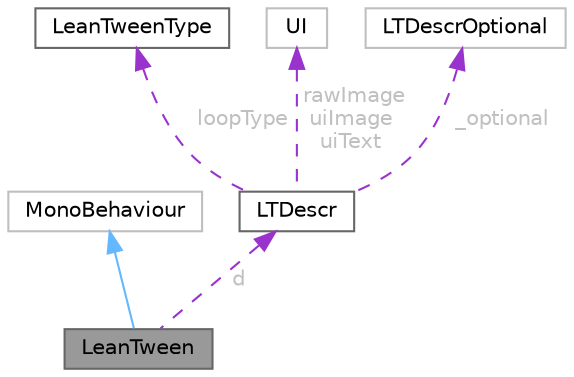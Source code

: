 digraph "LeanTween"
{
 // LATEX_PDF_SIZE
  bgcolor="transparent";
  edge [fontname=Helvetica,fontsize=10,labelfontname=Helvetica,labelfontsize=10];
  node [fontname=Helvetica,fontsize=10,shape=box,height=0.2,width=0.4];
  Node1 [id="Node000001",label="LeanTween",height=0.2,width=0.4,color="gray40", fillcolor="grey60", style="filled", fontcolor="black",tooltip=" "];
  Node2 -> Node1 [id="edge1_Node000001_Node000002",dir="back",color="steelblue1",style="solid",tooltip=" "];
  Node2 [id="Node000002",label="MonoBehaviour",height=0.2,width=0.4,color="grey75", fillcolor="white", style="filled",tooltip=" "];
  Node3 -> Node1 [id="edge2_Node000001_Node000003",dir="back",color="darkorchid3",style="dashed",tooltip=" ",label=" d",fontcolor="grey" ];
  Node3 [id="Node000003",label="LTDescr",height=0.2,width=0.4,color="gray40", fillcolor="white", style="filled",URL="$class_l_t_descr.html",tooltip=" "];
  Node4 -> Node3 [id="edge3_Node000003_Node000004",dir="back",color="darkorchid3",style="dashed",tooltip=" ",label=" loopType",fontcolor="grey" ];
  Node4 [id="Node000004",label="LeanTweenType",height=0.2,width=0.4,color="gray40", fillcolor="white", style="filled",URL="$class_lean_tween_type.html",tooltip=" "];
  Node5 -> Node3 [id="edge4_Node000003_Node000005",dir="back",color="darkorchid3",style="dashed",tooltip=" ",label=" rawImage\nuiImage\nuiText",fontcolor="grey" ];
  Node5 [id="Node000005",label="UI",height=0.2,width=0.4,color="grey75", fillcolor="white", style="filled",tooltip=" "];
  Node6 -> Node3 [id="edge5_Node000003_Node000006",dir="back",color="darkorchid3",style="dashed",tooltip=" ",label=" _optional",fontcolor="grey" ];
  Node6 [id="Node000006",label="LTDescrOptional",height=0.2,width=0.4,color="grey75", fillcolor="white", style="filled",URL="$class_l_t_descr_optional.html",tooltip=" "];
}

